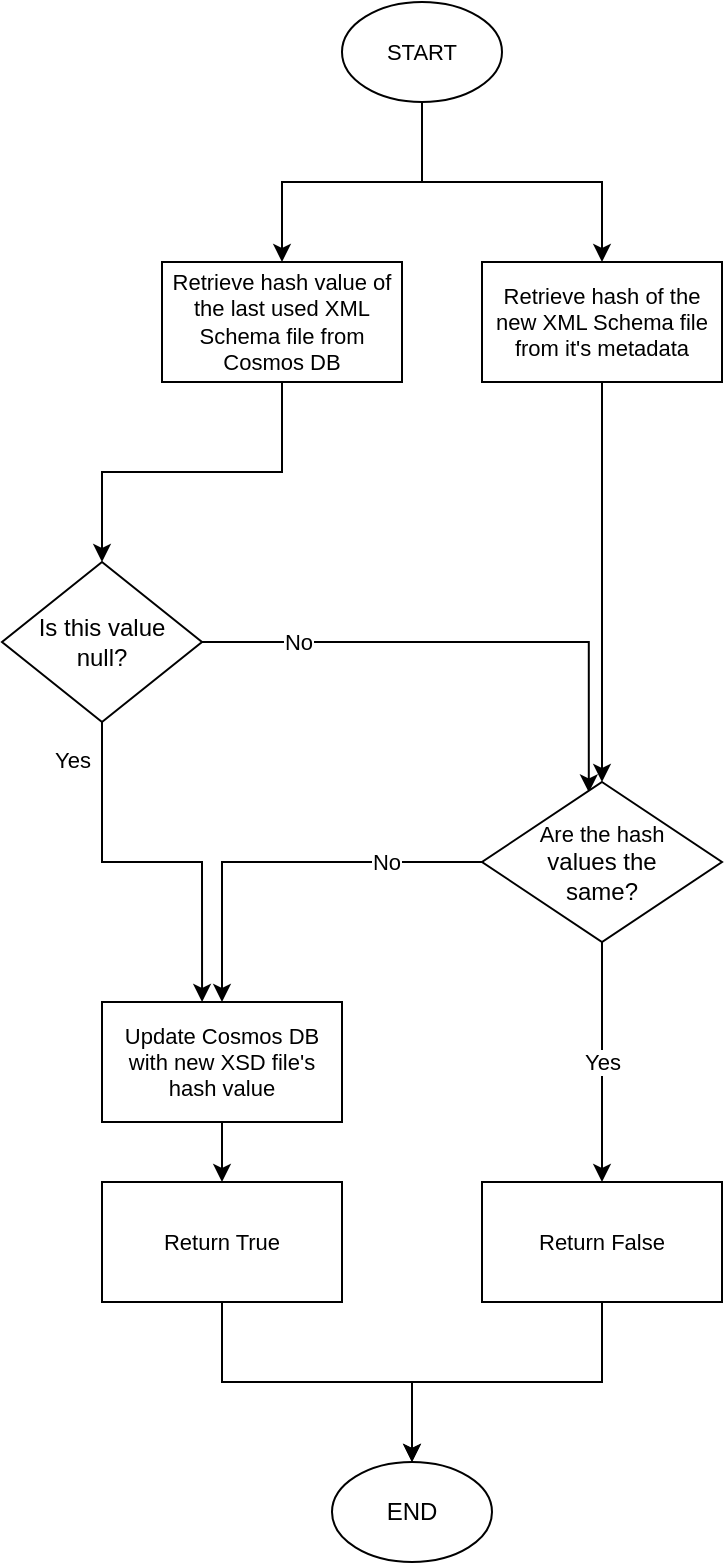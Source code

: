 <mxfile version="13.7.7" type="embed"><diagram id="h67syc-xJVBUL_G00j5H" name="Page-1"><mxGraphModel dx="877" dy="880" grid="1" gridSize="10" guides="1" tooltips="1" connect="1" arrows="1" fold="1" page="1" pageScale="1" pageWidth="850" pageHeight="1100" math="0" shadow="0"><root><mxCell id="0"/><mxCell id="1" parent="0"/><mxCell id="tcUat9MrV9px2EB1ah__-1" style="edgeStyle=orthogonalEdgeStyle;rounded=0;orthogonalLoop=1;jettySize=auto;html=1;fontSize=11;entryX=0.5;entryY=0;entryDx=0;entryDy=0;" parent="1" source="tcUat9MrV9px2EB1ah__-3" target="tcUat9MrV9px2EB1ah__-18" edge="1"><mxGeometry relative="1" as="geometry"/></mxCell><mxCell id="tcUat9MrV9px2EB1ah__-2" style="edgeStyle=orthogonalEdgeStyle;rounded=0;orthogonalLoop=1;jettySize=auto;html=1;fontSize=11;entryX=0.5;entryY=0;entryDx=0;entryDy=0;" parent="1" source="tcUat9MrV9px2EB1ah__-3" target="VXSHxH9H4FrbNKjcTihc-1" edge="1"><mxGeometry relative="1" as="geometry"><mxPoint x="490" y="140" as="targetPoint"/></mxGeometry></mxCell><mxCell id="tcUat9MrV9px2EB1ah__-3" value="START" style="ellipse;whiteSpace=wrap;html=1;fontSize=11;" parent="1" vertex="1"><mxGeometry x="350" y="10" width="80" height="50" as="geometry"/></mxCell><mxCell id="tcUat9MrV9px2EB1ah__-8" value="END" style="ellipse;whiteSpace=wrap;html=1;" parent="1" vertex="1"><mxGeometry x="345" y="740" width="80" height="50" as="geometry"/></mxCell><mxCell id="tcUat9MrV9px2EB1ah__-9" style="edgeStyle=orthogonalEdgeStyle;rounded=0;orthogonalLoop=1;jettySize=auto;html=1;exitX=0.5;exitY=1;exitDx=0;exitDy=0;" parent="1" source="tcUat9MrV9px2EB1ah__-23" target="tcUat9MrV9px2EB1ah__-8" edge="1"><mxGeometry relative="1" as="geometry"/></mxCell><mxCell id="tcUat9MrV9px2EB1ah__-10" style="edgeStyle=orthogonalEdgeStyle;rounded=0;orthogonalLoop=1;jettySize=auto;html=1;entryX=0.5;entryY=0;entryDx=0;entryDy=0;" parent="1" source="tcUat9MrV9px2EB1ah__-11" target="tcUat9MrV9px2EB1ah__-23" edge="1"><mxGeometry relative="1" as="geometry"/></mxCell><mxCell id="tcUat9MrV9px2EB1ah__-11" value="Update Cosmos DB with new XSD file's hash value" style="rounded=0;whiteSpace=wrap;html=1;fontSize=11;" parent="1" vertex="1"><mxGeometry x="230" y="510" width="120" height="60" as="geometry"/></mxCell><mxCell id="tcUat9MrV9px2EB1ah__-12" style="edgeStyle=orthogonalEdgeStyle;rounded=0;orthogonalLoop=1;jettySize=auto;html=1;exitX=0.5;exitY=1;exitDx=0;exitDy=0;entryX=0.5;entryY=0;entryDx=0;entryDy=0;" parent="1" source="tcUat9MrV9px2EB1ah__-13" edge="1" target="tcUat9MrV9px2EB1ah__-8"><mxGeometry relative="1" as="geometry"><mxPoint x="400" y="880" as="targetPoint"/></mxGeometry></mxCell><mxCell id="tcUat9MrV9px2EB1ah__-13" value="Return False" style="rounded=0;whiteSpace=wrap;html=1;fontSize=11;" parent="1" vertex="1"><mxGeometry x="420" y="600" width="120" height="60" as="geometry"/></mxCell><mxCell id="tcUat9MrV9px2EB1ah__-14" value="No" style="edgeStyle=orthogonalEdgeStyle;rounded=0;orthogonalLoop=1;jettySize=auto;html=1;" parent="1" source="tcUat9MrV9px2EB1ah__-16" target="tcUat9MrV9px2EB1ah__-11" edge="1"><mxGeometry x="-0.517" relative="1" as="geometry"><mxPoint as="offset"/></mxGeometry></mxCell><mxCell id="tcUat9MrV9px2EB1ah__-15" value="Yes" style="edgeStyle=orthogonalEdgeStyle;rounded=0;orthogonalLoop=1;jettySize=auto;html=1;exitX=0.5;exitY=1;exitDx=0;exitDy=0;entryX=0.5;entryY=0;entryDx=0;entryDy=0;" parent="1" source="tcUat9MrV9px2EB1ah__-16" target="tcUat9MrV9px2EB1ah__-13" edge="1"><mxGeometry relative="1" as="geometry"><Array as="points"><mxPoint x="480" y="590"/></Array></mxGeometry></mxCell><mxCell id="VXSHxH9H4FrbNKjcTihc-4" style="edgeStyle=orthogonalEdgeStyle;rounded=0;orthogonalLoop=1;jettySize=auto;html=1;exitX=0.5;exitY=1;exitDx=0;exitDy=0;entryX=0.5;entryY=0;entryDx=0;entryDy=0;" edge="1" parent="1" source="tcUat9MrV9px2EB1ah__-18" target="VXSHxH9H4FrbNKjcTihc-3"><mxGeometry relative="1" as="geometry"/></mxCell><mxCell id="tcUat9MrV9px2EB1ah__-18" value="Retrieve hash value of the last used XML Schema file from Cosmos DB" style="rounded=0;whiteSpace=wrap;html=1;fontSize=11;" parent="1" vertex="1"><mxGeometry x="260" y="140" width="120" height="60" as="geometry"/></mxCell><mxCell id="tcUat9MrV9px2EB1ah__-19" style="edgeStyle=orthogonalEdgeStyle;rounded=0;orthogonalLoop=1;jettySize=auto;html=1;entryX=0.445;entryY=0.065;entryDx=0;entryDy=0;exitX=1;exitY=0.5;exitDx=0;exitDy=0;entryPerimeter=0;" parent="1" source="VXSHxH9H4FrbNKjcTihc-3" target="tcUat9MrV9px2EB1ah__-16" edge="1"><mxGeometry relative="1" as="geometry"><mxPoint x="330" y="320" as="sourcePoint"/></mxGeometry></mxCell><mxCell id="VXSHxH9H4FrbNKjcTihc-7" value="No" style="edgeLabel;html=1;align=center;verticalAlign=middle;resizable=0;points=[];" vertex="1" connectable="0" parent="tcUat9MrV9px2EB1ah__-19"><mxGeometry x="-0.2" y="4" relative="1" as="geometry"><mxPoint x="-60" y="4" as="offset"/></mxGeometry></mxCell><mxCell id="tcUat9MrV9px2EB1ah__-23" value="Return True" style="rounded=0;whiteSpace=wrap;html=1;fontSize=11;" parent="1" vertex="1"><mxGeometry x="230" y="600" width="120" height="60" as="geometry"/></mxCell><mxCell id="VXSHxH9H4FrbNKjcTihc-1" value="Retrieve hash of the new XML Schema file from it's metadata" style="rounded=0;whiteSpace=wrap;html=1;fontSize=11;" vertex="1" parent="1"><mxGeometry x="420" y="140" width="120" height="60" as="geometry"/></mxCell><mxCell id="tcUat9MrV9px2EB1ah__-16" value="&lt;span style=&quot;font-size: 11px&quot;&gt;Are the hash&lt;br&gt;&lt;/span&gt;values the&lt;br&gt;same?" style="rhombus;whiteSpace=wrap;html=1;" parent="1" vertex="1"><mxGeometry x="420" y="400" width="120" height="80" as="geometry"/></mxCell><mxCell id="VXSHxH9H4FrbNKjcTihc-2" style="edgeStyle=orthogonalEdgeStyle;rounded=0;orthogonalLoop=1;jettySize=auto;html=1;exitX=0.5;exitY=1;exitDx=0;exitDy=0;" edge="1" parent="1" source="VXSHxH9H4FrbNKjcTihc-1"><mxGeometry relative="1" as="geometry"><mxPoint x="480" y="400" as="targetPoint"/><mxPoint x="485" y="200" as="sourcePoint"/><Array as="points"><mxPoint x="480" y="400"/></Array></mxGeometry></mxCell><mxCell id="VXSHxH9H4FrbNKjcTihc-5" style="edgeStyle=orthogonalEdgeStyle;rounded=0;orthogonalLoop=1;jettySize=auto;html=1;exitX=0.5;exitY=1;exitDx=0;exitDy=0;entryX=0.417;entryY=0;entryDx=0;entryDy=0;entryPerimeter=0;" edge="1" parent="1" source="VXSHxH9H4FrbNKjcTihc-3" target="tcUat9MrV9px2EB1ah__-11"><mxGeometry relative="1" as="geometry"><mxPoint x="290" y="540" as="targetPoint"/></mxGeometry></mxCell><mxCell id="VXSHxH9H4FrbNKjcTihc-6" value="Yes" style="edgeLabel;html=1;align=center;verticalAlign=middle;resizable=0;points=[];" vertex="1" connectable="0" parent="VXSHxH9H4FrbNKjcTihc-5"><mxGeometry x="-0.243" y="17" relative="1" as="geometry"><mxPoint x="-17" y="-34" as="offset"/></mxGeometry></mxCell><mxCell id="VXSHxH9H4FrbNKjcTihc-3" value="Is this value &lt;br&gt;null?" style="rhombus;whiteSpace=wrap;html=1;" vertex="1" parent="1"><mxGeometry x="180" y="290" width="100" height="80" as="geometry"/></mxCell></root></mxGraphModel></diagram></mxfile>